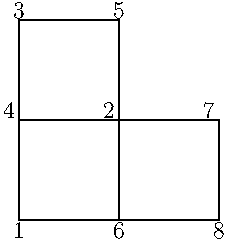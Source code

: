draw((-50,0)--(-50,100)); 
draw((0,0)--(0,100)); 
draw((50,0)--(50,50)); 
draw((-50,0)--(50,0)); 
draw((-50,50)--(50,50)); 
draw((-50,100)--(0,100)); 

label("1",(-50,-5));
label("2",(-5,55)); 
label("3",(-50,105));
label("4",(-55,55)); 
label("5",(0,105));
label("6",(0,-5)); 
label("7",(45,55));
label("8",(50,-5)); 

